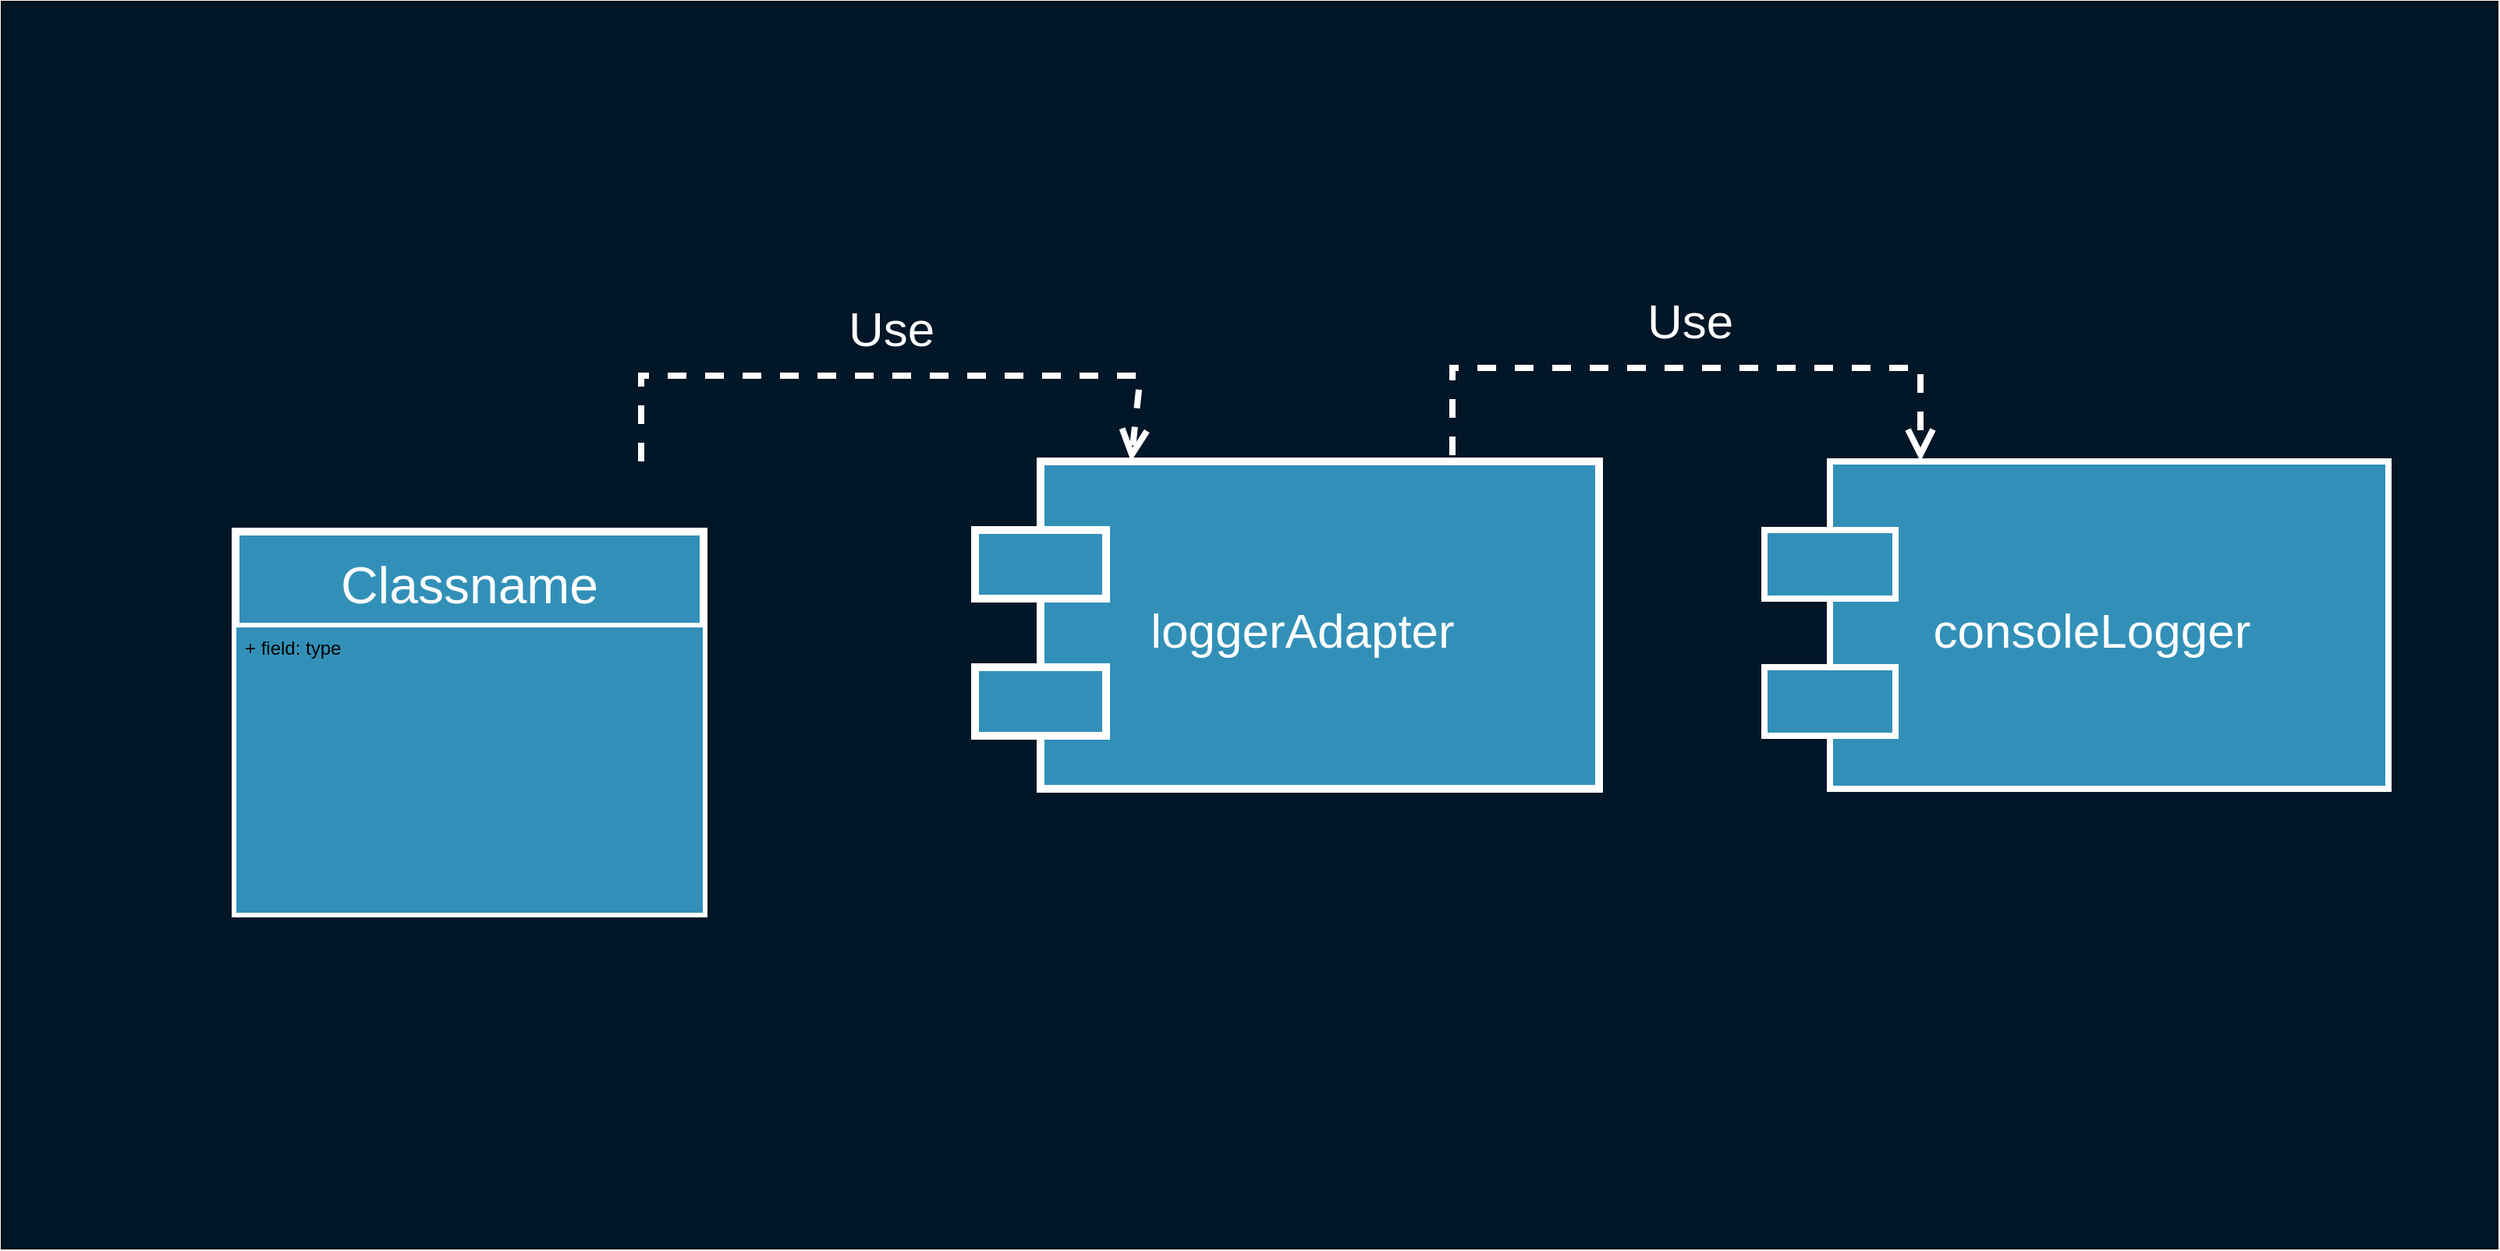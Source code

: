 <mxfile version="13.0.3" type="device"><diagram name="Page-1" id="b5b7bab2-c9e2-2cf4-8b2a-24fd1a2a6d21"><mxGraphModel dx="4154" dy="967" grid="1" gridSize="10" guides="1" tooltips="1" connect="1" arrows="1" fold="1" page="1" pageScale="1" pageWidth="827" pageHeight="1169" background="#ffffff" math="0" shadow="0"><root><mxCell id="0"/><mxCell id="1" parent="0"/><mxCell id="crDRbli0xWPwZ9U8P9Jx-28" value="" style="rounded=0;whiteSpace=wrap;html=1;fillColor=#011627;fontSize=30;fontColor=#FFFFFF;strokeColor=#000000;" parent="1" vertex="1"><mxGeometry x="-1860" y="90" width="1600" height="800" as="geometry"/></mxCell><mxCell id="DCdFdqNJGPphD0C1cl4i-2" value="loggerAdapter" style="shape=module;align=center;spacingLeft=20;align=center;verticalAlign=middle;fontSize=31;fillColor=#3290B8;fontColor=#FFFFFF;labelPosition=center;verticalLabelPosition=middle;jettyWidth=84;jettyHeight=44;strokeColor=#FFFFFF;strokeWidth=5;" parent="1" vertex="1"><mxGeometry x="-1236" y="385" width="400" height="210" as="geometry"/></mxCell><mxCell id="DCdFdqNJGPphD0C1cl4i-3" value="consoleLogger" style="shape=module;align=center;spacingLeft=20;align=center;verticalAlign=middle;fontSize=31;fillColor=#3290B8;fontColor=#FFFFFF;labelPosition=center;verticalLabelPosition=middle;jettyWidth=84;jettyHeight=44;strokeColor=#FFFFFF;strokeWidth=4;" parent="1" vertex="1"><mxGeometry x="-730" y="385" width="400" height="210" as="geometry"/></mxCell><mxCell id="DCdFdqNJGPphD0C1cl4i-4" value="Use" style="endArrow=open;endSize=12;dashed=1;html=1;fontSize=31;fontColor=#FFFFFF;strokeColor=#FFFFFF;entryX=0.25;entryY=0;entryDx=0;entryDy=0;strokeWidth=4;exitX=0.75;exitY=0;exitDx=0;exitDy=0;labelBackgroundColor=none;rounded=0;" parent="1" target="DCdFdqNJGPphD0C1cl4i-2" edge="1"><mxGeometry y="30" width="160" relative="1" as="geometry"><mxPoint x="-1450.0" y="385" as="sourcePoint"/><mxPoint x="-1780" y="790" as="targetPoint"/><Array as="points"><mxPoint x="-1450" y="330"/><mxPoint x="-1130" y="330"/></Array><mxPoint as="offset"/></mxGeometry></mxCell><mxCell id="DCdFdqNJGPphD0C1cl4i-5" value="Use" style="endArrow=open;endSize=12;dashed=1;html=1;fontSize=31;fontColor=#FFFFFF;strokeColor=#FFFFFF;entryX=0.25;entryY=0;entryDx=0;entryDy=0;strokeWidth=4;labelBackgroundColor=none;rounded=0;" parent="1" target="DCdFdqNJGPphD0C1cl4i-3" edge="1"><mxGeometry y="30" width="160" relative="1" as="geometry"><mxPoint x="-930" y="381" as="sourcePoint"/><mxPoint x="-520" y="325.0" as="targetPoint"/><Array as="points"><mxPoint x="-930" y="325"/><mxPoint x="-630" y="325"/></Array><mxPoint as="offset"/></mxGeometry></mxCell><mxCell id="jOwIxk3vogOaWyEmxDxG-1" value="Classname" style="swimlane;fontStyle=0;childLayout=stackLayout;horizontal=1;startSize=61;fillColor=#3290B8;horizontalStack=0;resizeParent=1;resizeParentMax=0;resizeLast=0;collapsible=1;marginBottom=0;strokeColor=#FFFFFF;strokeWidth=5;fontSize=33;fontColor=#FFFFFF;" vertex="1" parent="1"><mxGeometry x="-1710" y="430" width="300" height="245" as="geometry"/></mxCell><mxCell id="jOwIxk3vogOaWyEmxDxG-3" value="+ field: type" style="text;strokeColor=#FFFFFF;fillColor=#3290B8;align=left;verticalAlign=top;spacingLeft=4;spacingRight=4;overflow=hidden;rotatable=0;points=[[0,0.5],[1,0.5]];portConstraint=eastwest;strokeWidth=1;" vertex="1" parent="jOwIxk3vogOaWyEmxDxG-1"><mxGeometry y="61" width="300" height="184" as="geometry"/></mxCell></root></mxGraphModel></diagram></mxfile>